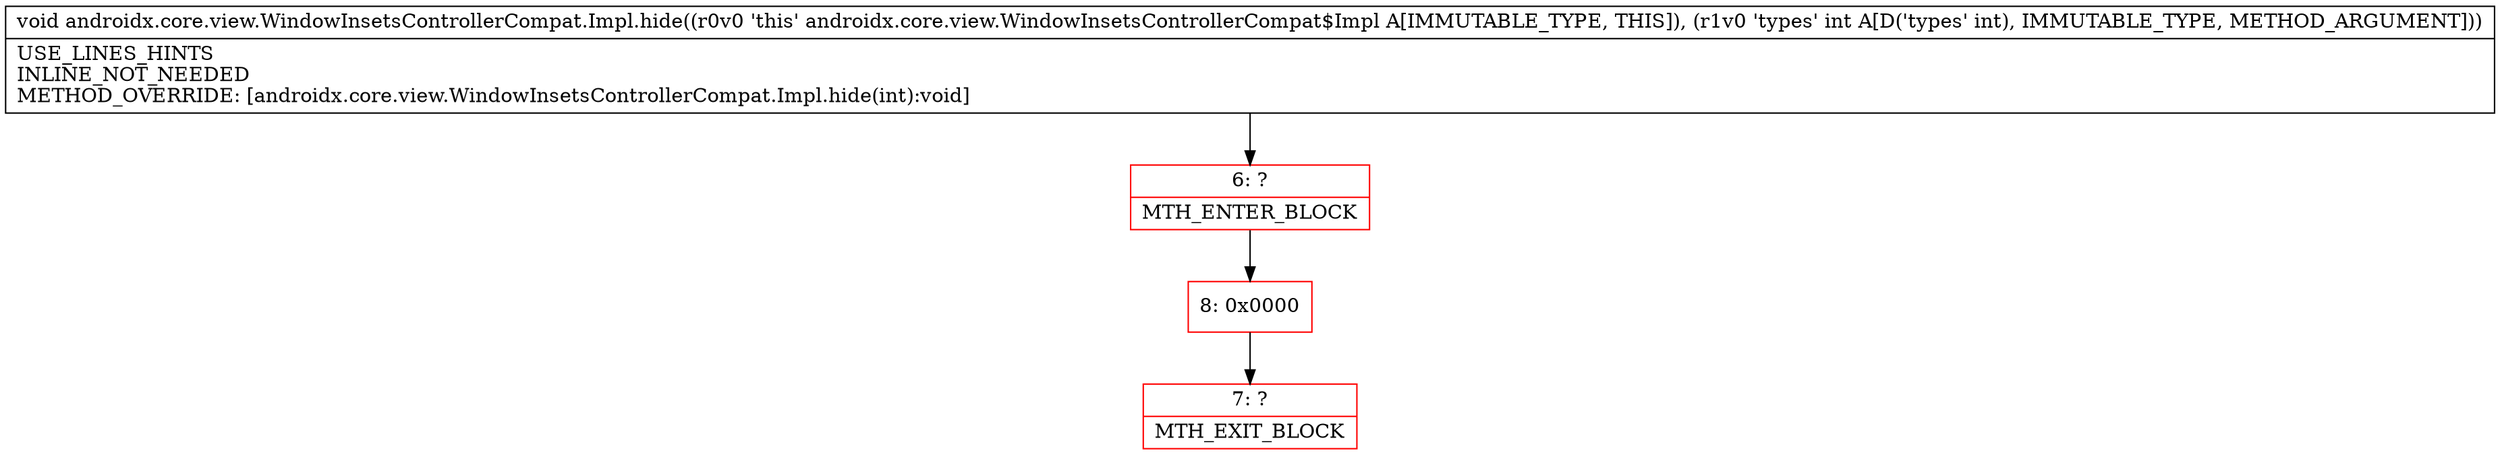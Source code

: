 digraph "CFG forandroidx.core.view.WindowInsetsControllerCompat.Impl.hide(I)V" {
subgraph cluster_Region_1921380738 {
label = "R(0)";
node [shape=record,color=blue];
}
Node_6 [shape=record,color=red,label="{6\:\ ?|MTH_ENTER_BLOCK\l}"];
Node_8 [shape=record,color=red,label="{8\:\ 0x0000}"];
Node_7 [shape=record,color=red,label="{7\:\ ?|MTH_EXIT_BLOCK\l}"];
MethodNode[shape=record,label="{void androidx.core.view.WindowInsetsControllerCompat.Impl.hide((r0v0 'this' androidx.core.view.WindowInsetsControllerCompat$Impl A[IMMUTABLE_TYPE, THIS]), (r1v0 'types' int A[D('types' int), IMMUTABLE_TYPE, METHOD_ARGUMENT]))  | USE_LINES_HINTS\lINLINE_NOT_NEEDED\lMETHOD_OVERRIDE: [androidx.core.view.WindowInsetsControllerCompat.Impl.hide(int):void]\l}"];
MethodNode -> Node_6;Node_6 -> Node_8;
Node_8 -> Node_7;
}

